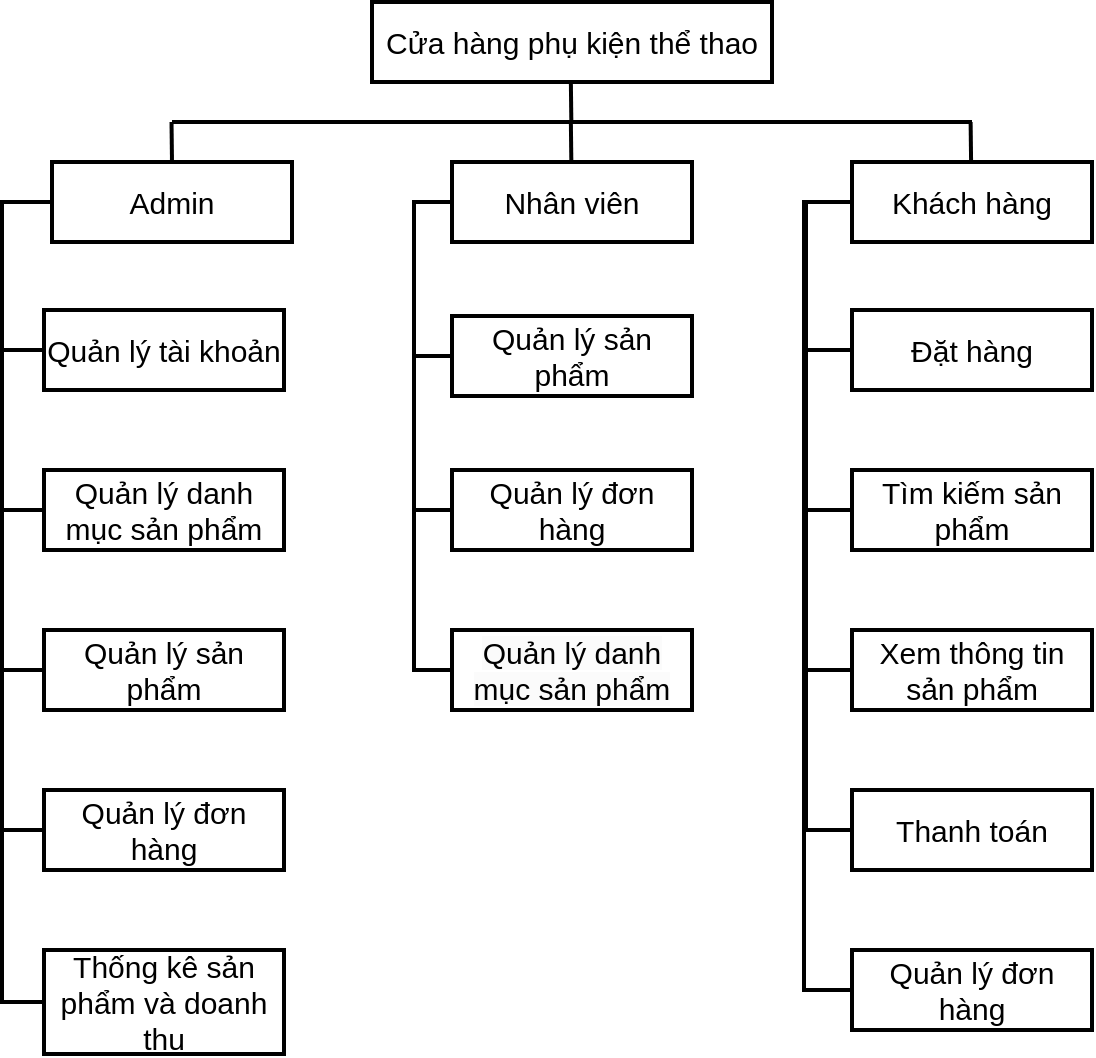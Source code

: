 <mxfile version="24.7.7">
  <diagram name="Trang-1" id="WbK5jwTFyZ-3UcEgs-3V">
    <mxGraphModel grid="0" page="1" gridSize="10" guides="1" tooltips="1" connect="1" arrows="1" fold="1" pageScale="1" pageWidth="827" pageHeight="1169" math="0" shadow="0">
      <root>
        <mxCell id="0" />
        <mxCell id="1" parent="0" />
        <mxCell id="GAu1LdxDq91B98ilXy5j-1" value="Cửa hàng phụ kiện thể thao" style="rounded=0;whiteSpace=wrap;html=1;fontSize=15;strokeWidth=2;" vertex="1" parent="1">
          <mxGeometry x="295" y="110" width="200" height="40" as="geometry" />
        </mxCell>
        <mxCell id="GAu1LdxDq91B98ilXy5j-2" value="Admin" style="rounded=0;whiteSpace=wrap;html=1;fontSize=15;strokeWidth=2;" vertex="1" parent="1">
          <mxGeometry x="135" y="190" width="120" height="40" as="geometry" />
        </mxCell>
        <mxCell id="GAu1LdxDq91B98ilXy5j-3" value="Nhân viên" style="rounded=0;whiteSpace=wrap;html=1;fontSize=15;strokeWidth=2;" vertex="1" parent="1">
          <mxGeometry x="335" y="190" width="120" height="40" as="geometry" />
        </mxCell>
        <mxCell id="GAu1LdxDq91B98ilXy5j-4" value="Quản lý tài khoản" style="rounded=0;whiteSpace=wrap;html=1;fontSize=15;strokeWidth=2;" vertex="1" parent="1">
          <mxGeometry x="131" y="264" width="120" height="40" as="geometry" />
        </mxCell>
        <mxCell id="GAu1LdxDq91B98ilXy5j-5" value="Khách hàng" style="rounded=0;whiteSpace=wrap;html=1;fontSize=15;strokeWidth=2;" vertex="1" parent="1">
          <mxGeometry x="535" y="190" width="120" height="40" as="geometry" />
        </mxCell>
        <mxCell id="GAu1LdxDq91B98ilXy5j-6" value="Đặt hàng" style="rounded=0;whiteSpace=wrap;html=1;fontSize=15;strokeWidth=2;" vertex="1" parent="1">
          <mxGeometry x="535" y="264" width="120" height="40" as="geometry" />
        </mxCell>
        <mxCell id="GAu1LdxDq91B98ilXy5j-7" value="Quản lý danh mục sản phẩm" style="rounded=0;whiteSpace=wrap;html=1;fontSize=15;strokeWidth=2;" vertex="1" parent="1">
          <mxGeometry x="131" y="344" width="120" height="40" as="geometry" />
        </mxCell>
        <mxCell id="GAu1LdxDq91B98ilXy5j-8" value="Quản lý sản phẩm" style="rounded=0;whiteSpace=wrap;html=1;fontSize=15;strokeWidth=2;" vertex="1" parent="1">
          <mxGeometry x="335" y="267" width="120" height="40" as="geometry" />
        </mxCell>
        <mxCell id="GAu1LdxDq91B98ilXy5j-9" value="" style="endArrow=none;html=1;rounded=0;fontSize=15;strokeWidth=2;" edge="1" parent="1">
          <mxGeometry width="50" height="50" relative="1" as="geometry">
            <mxPoint x="195" y="170" as="sourcePoint" />
            <mxPoint x="595" y="170" as="targetPoint" />
          </mxGeometry>
        </mxCell>
        <mxCell id="GAu1LdxDq91B98ilXy5j-10" value="" style="endArrow=none;html=1;rounded=0;fontSize=15;strokeWidth=2;" edge="1" parent="1">
          <mxGeometry width="50" height="50" relative="1" as="geometry">
            <mxPoint x="195" y="190" as="sourcePoint" />
            <mxPoint x="194.76" y="170" as="targetPoint" />
          </mxGeometry>
        </mxCell>
        <mxCell id="GAu1LdxDq91B98ilXy5j-11" value="" style="endArrow=none;html=1;rounded=0;fontSize=15;strokeWidth=2;" edge="1" parent="1">
          <mxGeometry width="50" height="50" relative="1" as="geometry">
            <mxPoint x="394.67" y="190" as="sourcePoint" />
            <mxPoint x="394.43" y="170" as="targetPoint" />
          </mxGeometry>
        </mxCell>
        <mxCell id="GAu1LdxDq91B98ilXy5j-12" value="" style="endArrow=none;html=1;rounded=0;fontSize=15;strokeWidth=2;" edge="1" parent="1">
          <mxGeometry width="50" height="50" relative="1" as="geometry">
            <mxPoint x="594.55" y="190" as="sourcePoint" />
            <mxPoint x="594.31" y="170" as="targetPoint" />
          </mxGeometry>
        </mxCell>
        <mxCell id="GAu1LdxDq91B98ilXy5j-13" value="" style="endArrow=none;html=1;rounded=0;fontSize=15;strokeWidth=2;" edge="1" parent="1">
          <mxGeometry width="50" height="50" relative="1" as="geometry">
            <mxPoint x="394.67" y="170" as="sourcePoint" />
            <mxPoint x="394.43" y="150" as="targetPoint" />
          </mxGeometry>
        </mxCell>
        <mxCell id="GAu1LdxDq91B98ilXy5j-17" value="Quản lý sản phẩm" style="rounded=0;whiteSpace=wrap;html=1;fontSize=15;strokeWidth=2;" vertex="1" parent="1">
          <mxGeometry x="131" y="424" width="120" height="40" as="geometry" />
        </mxCell>
        <mxCell id="GAu1LdxDq91B98ilXy5j-18" value="Quản lý đơn hàng" style="rounded=0;whiteSpace=wrap;html=1;fontSize=15;strokeWidth=2;" vertex="1" parent="1">
          <mxGeometry x="335" y="344" width="120" height="40" as="geometry" />
        </mxCell>
        <mxCell id="GAu1LdxDq91B98ilXy5j-19" value="Quản lý đơn hàng" style="rounded=0;whiteSpace=wrap;html=1;fontSize=15;strokeWidth=2;" vertex="1" parent="1">
          <mxGeometry x="131" y="504" width="120" height="40" as="geometry" />
        </mxCell>
        <mxCell id="GAu1LdxDq91B98ilXy5j-20" value="&lt;span style=&quot;color: rgb(0, 0, 0); font-family: Helvetica; font-size: 15px; font-style: normal; font-variant-ligatures: normal; font-variant-caps: normal; font-weight: 400; letter-spacing: normal; orphans: 2; text-align: center; text-indent: 0px; text-transform: none; widows: 2; word-spacing: 0px; -webkit-text-stroke-width: 0px; white-space: normal; background-color: rgb(251, 251, 251); text-decoration-thickness: initial; text-decoration-style: initial; text-decoration-color: initial; float: none; display: inline !important;&quot;&gt;Quản lý danh mục sản phẩm&lt;/span&gt;" style="rounded=0;whiteSpace=wrap;html=1;fontSize=15;strokeWidth=2;" vertex="1" parent="1">
          <mxGeometry x="335" y="424" width="120" height="40" as="geometry" />
        </mxCell>
        <mxCell id="GAu1LdxDq91B98ilXy5j-21" value="Tìm kiếm sản phẩm" style="rounded=0;whiteSpace=wrap;html=1;fontSize=15;strokeWidth=2;" vertex="1" parent="1">
          <mxGeometry x="535" y="344" width="120" height="40" as="geometry" />
        </mxCell>
        <mxCell id="GAu1LdxDq91B98ilXy5j-22" value="Thống kê sản phẩm và doanh thu" style="rounded=0;whiteSpace=wrap;html=1;fontSize=15;strokeWidth=2;" vertex="1" parent="1">
          <mxGeometry x="131" y="584" width="120" height="52" as="geometry" />
        </mxCell>
        <mxCell id="GAu1LdxDq91B98ilXy5j-24" value="Thanh toán" style="rounded=0;whiteSpace=wrap;html=1;fontSize=15;strokeWidth=2;" vertex="1" parent="1">
          <mxGeometry x="535" y="504" width="120" height="40" as="geometry" />
        </mxCell>
        <mxCell id="GAu1LdxDq91B98ilXy5j-25" value="Xem thông tin sản phẩm" style="rounded=0;whiteSpace=wrap;html=1;fontSize=15;strokeWidth=2;" vertex="1" parent="1">
          <mxGeometry x="535" y="424" width="120" height="40" as="geometry" />
        </mxCell>
        <mxCell id="GAu1LdxDq91B98ilXy5j-27" value="Quản lý đơn hàng" style="rounded=0;whiteSpace=wrap;html=1;fontSize=15;strokeWidth=2;" vertex="1" parent="1">
          <mxGeometry x="535" y="584" width="120" height="40" as="geometry" />
        </mxCell>
        <mxCell id="XlP2ybqUWQy0bv0gfkdL-1" value="" style="endArrow=none;html=1;rounded=0;fontSize=15;entryX=0;entryY=0.5;entryDx=0;entryDy=0;exitX=0;exitY=0.5;exitDx=0;exitDy=0;edgeStyle=orthogonalEdgeStyle;strokeWidth=2;" edge="1" parent="1" source="GAu1LdxDq91B98ilXy5j-2" target="GAu1LdxDq91B98ilXy5j-4">
          <mxGeometry width="50" height="50" relative="1" as="geometry">
            <mxPoint x="375" y="300.09" as="sourcePoint" />
            <mxPoint x="405" y="299.8" as="targetPoint" />
            <Array as="points">
              <mxPoint x="110" y="210" />
              <mxPoint x="110" y="284" />
            </Array>
          </mxGeometry>
        </mxCell>
        <mxCell id="XlP2ybqUWQy0bv0gfkdL-2" value="" style="endArrow=none;html=1;rounded=0;fontSize=15;entryX=0;entryY=0.5;entryDx=0;entryDy=0;exitX=0;exitY=0.5;exitDx=0;exitDy=0;edgeStyle=orthogonalEdgeStyle;strokeWidth=2;" edge="1" parent="1" source="GAu1LdxDq91B98ilXy5j-2" target="GAu1LdxDq91B98ilXy5j-7">
          <mxGeometry width="50" height="50" relative="1" as="geometry">
            <mxPoint x="145" y="220" as="sourcePoint" />
            <mxPoint x="141" y="294" as="targetPoint" />
            <Array as="points">
              <mxPoint x="110" y="210" />
              <mxPoint x="110" y="364" />
            </Array>
          </mxGeometry>
        </mxCell>
        <mxCell id="XlP2ybqUWQy0bv0gfkdL-3" value="" style="endArrow=none;html=1;rounded=0;fontSize=15;entryX=0;entryY=0.5;entryDx=0;entryDy=0;exitX=0;exitY=0.5;exitDx=0;exitDy=0;edgeStyle=orthogonalEdgeStyle;strokeWidth=2;" edge="1" parent="1" source="GAu1LdxDq91B98ilXy5j-2" target="GAu1LdxDq91B98ilXy5j-17">
          <mxGeometry width="50" height="50" relative="1" as="geometry">
            <mxPoint x="145" y="220" as="sourcePoint" />
            <mxPoint x="141" y="374" as="targetPoint" />
            <Array as="points">
              <mxPoint x="110" y="210" />
              <mxPoint x="110" y="444" />
            </Array>
          </mxGeometry>
        </mxCell>
        <mxCell id="XlP2ybqUWQy0bv0gfkdL-4" value="" style="endArrow=none;html=1;rounded=0;fontSize=15;entryX=0;entryY=0.5;entryDx=0;entryDy=0;exitX=0;exitY=0.5;exitDx=0;exitDy=0;edgeStyle=orthogonalEdgeStyle;strokeWidth=2;" edge="1" parent="1" source="GAu1LdxDq91B98ilXy5j-2" target="GAu1LdxDq91B98ilXy5j-19">
          <mxGeometry width="50" height="50" relative="1" as="geometry">
            <mxPoint x="155" y="230" as="sourcePoint" />
            <mxPoint x="151" y="384" as="targetPoint" />
            <Array as="points">
              <mxPoint x="110" y="210" />
              <mxPoint x="110" y="524" />
            </Array>
          </mxGeometry>
        </mxCell>
        <mxCell id="XlP2ybqUWQy0bv0gfkdL-5" value="" style="endArrow=none;html=1;rounded=0;fontSize=15;entryX=0;entryY=0.5;entryDx=0;entryDy=0;exitX=0;exitY=0.5;exitDx=0;exitDy=0;edgeStyle=orthogonalEdgeStyle;strokeWidth=2;" edge="1" parent="1" source="GAu1LdxDq91B98ilXy5j-2" target="GAu1LdxDq91B98ilXy5j-22">
          <mxGeometry width="50" height="50" relative="1" as="geometry">
            <mxPoint x="165" y="240" as="sourcePoint" />
            <mxPoint x="161" y="394" as="targetPoint" />
            <Array as="points">
              <mxPoint x="110" y="210" />
              <mxPoint x="110" y="610" />
            </Array>
          </mxGeometry>
        </mxCell>
        <mxCell id="XlP2ybqUWQy0bv0gfkdL-6" value="" style="endArrow=none;html=1;rounded=0;fontSize=15;entryX=0;entryY=0.5;entryDx=0;entryDy=0;exitX=0;exitY=0.5;exitDx=0;exitDy=0;edgeStyle=orthogonalEdgeStyle;strokeWidth=2;" edge="1" parent="1" source="GAu1LdxDq91B98ilXy5j-3" target="GAu1LdxDq91B98ilXy5j-8">
          <mxGeometry width="50" height="50" relative="1" as="geometry">
            <mxPoint x="175" y="250" as="sourcePoint" />
            <mxPoint x="171" y="404" as="targetPoint" />
            <Array as="points">
              <mxPoint x="316" y="210" />
              <mxPoint x="316" y="287" />
            </Array>
          </mxGeometry>
        </mxCell>
        <mxCell id="XlP2ybqUWQy0bv0gfkdL-7" value="" style="endArrow=none;html=1;rounded=0;fontSize=15;entryX=0;entryY=0.5;entryDx=0;entryDy=0;exitX=0;exitY=0.5;exitDx=0;exitDy=0;edgeStyle=orthogonalEdgeStyle;strokeWidth=2;" edge="1" parent="1" source="GAu1LdxDq91B98ilXy5j-3" target="GAu1LdxDq91B98ilXy5j-18">
          <mxGeometry width="50" height="50" relative="1" as="geometry">
            <mxPoint x="345" y="220" as="sourcePoint" />
            <mxPoint x="345" y="297" as="targetPoint" />
            <Array as="points">
              <mxPoint x="316" y="210" />
              <mxPoint x="316" y="364" />
            </Array>
          </mxGeometry>
        </mxCell>
        <mxCell id="XlP2ybqUWQy0bv0gfkdL-8" value="" style="endArrow=none;html=1;rounded=0;fontSize=15;entryX=0;entryY=0.5;entryDx=0;entryDy=0;exitX=0;exitY=0.5;exitDx=0;exitDy=0;edgeStyle=orthogonalEdgeStyle;strokeWidth=2;" edge="1" parent="1" source="GAu1LdxDq91B98ilXy5j-3" target="GAu1LdxDq91B98ilXy5j-20">
          <mxGeometry width="50" height="50" relative="1" as="geometry">
            <mxPoint x="355" y="230" as="sourcePoint" />
            <mxPoint x="355" y="307" as="targetPoint" />
            <Array as="points">
              <mxPoint x="316" y="210" />
              <mxPoint x="316" y="444" />
            </Array>
          </mxGeometry>
        </mxCell>
        <mxCell id="XlP2ybqUWQy0bv0gfkdL-9" value="" style="endArrow=none;html=1;rounded=0;fontSize=15;entryX=0;entryY=0.5;entryDx=0;entryDy=0;exitX=0;exitY=0.5;exitDx=0;exitDy=0;edgeStyle=orthogonalEdgeStyle;strokeWidth=2;" edge="1" parent="1" source="GAu1LdxDq91B98ilXy5j-5" target="GAu1LdxDq91B98ilXy5j-6">
          <mxGeometry width="50" height="50" relative="1" as="geometry">
            <mxPoint x="522.94" y="214" as="sourcePoint" />
            <mxPoint x="522.94" y="448" as="targetPoint" />
            <Array as="points">
              <mxPoint x="512" y="210" />
              <mxPoint x="512" y="284" />
            </Array>
          </mxGeometry>
        </mxCell>
        <mxCell id="XlP2ybqUWQy0bv0gfkdL-10" value="" style="endArrow=none;html=1;rounded=0;fontSize=15;entryX=0;entryY=0.5;entryDx=0;entryDy=0;edgeStyle=orthogonalEdgeStyle;strokeWidth=2;exitX=0;exitY=0.5;exitDx=0;exitDy=0;" edge="1" parent="1" source="GAu1LdxDq91B98ilXy5j-5" target="GAu1LdxDq91B98ilXy5j-21">
          <mxGeometry width="50" height="50" relative="1" as="geometry">
            <mxPoint x="534" y="211" as="sourcePoint" />
            <mxPoint x="545" y="294" as="targetPoint" />
            <Array as="points">
              <mxPoint x="512" y="210" />
              <mxPoint x="512" y="364" />
            </Array>
          </mxGeometry>
        </mxCell>
        <mxCell id="XlP2ybqUWQy0bv0gfkdL-11" value="" style="endArrow=none;html=1;rounded=0;fontSize=15;entryX=0;entryY=0.5;entryDx=0;entryDy=0;exitX=0;exitY=0.5;exitDx=0;exitDy=0;edgeStyle=orthogonalEdgeStyle;strokeWidth=2;" edge="1" parent="1" source="GAu1LdxDq91B98ilXy5j-5" target="GAu1LdxDq91B98ilXy5j-25">
          <mxGeometry width="50" height="50" relative="1" as="geometry">
            <mxPoint x="555" y="230" as="sourcePoint" />
            <mxPoint x="555" y="304" as="targetPoint" />
            <Array as="points">
              <mxPoint x="512" y="210" />
              <mxPoint x="512" y="444" />
            </Array>
          </mxGeometry>
        </mxCell>
        <mxCell id="XlP2ybqUWQy0bv0gfkdL-12" value="" style="endArrow=none;html=1;rounded=0;fontSize=15;entryX=0;entryY=0.5;entryDx=0;entryDy=0;exitX=0;exitY=0.5;exitDx=0;exitDy=0;edgeStyle=orthogonalEdgeStyle;strokeWidth=2;" edge="1" parent="1" source="GAu1LdxDq91B98ilXy5j-5" target="GAu1LdxDq91B98ilXy5j-24">
          <mxGeometry width="50" height="50" relative="1" as="geometry">
            <mxPoint x="565" y="240" as="sourcePoint" />
            <mxPoint x="565" y="314" as="targetPoint" />
            <Array as="points">
              <mxPoint x="512" y="210" />
              <mxPoint x="512" y="524" />
            </Array>
          </mxGeometry>
        </mxCell>
        <mxCell id="XlP2ybqUWQy0bv0gfkdL-14" value="" style="endArrow=none;html=1;rounded=0;fontSize=15;entryX=0;entryY=0.5;entryDx=0;entryDy=0;exitX=0;exitY=0.5;exitDx=0;exitDy=0;edgeStyle=orthogonalEdgeStyle;strokeWidth=2;" edge="1" parent="1" source="GAu1LdxDq91B98ilXy5j-5" target="GAu1LdxDq91B98ilXy5j-27">
          <mxGeometry width="50" height="50" relative="1" as="geometry">
            <mxPoint x="575" y="250" as="sourcePoint" />
            <mxPoint x="575" y="324" as="targetPoint" />
            <Array as="points">
              <mxPoint x="511" y="210" />
              <mxPoint x="511" y="604" />
            </Array>
          </mxGeometry>
        </mxCell>
      </root>
    </mxGraphModel>
  </diagram>
</mxfile>
